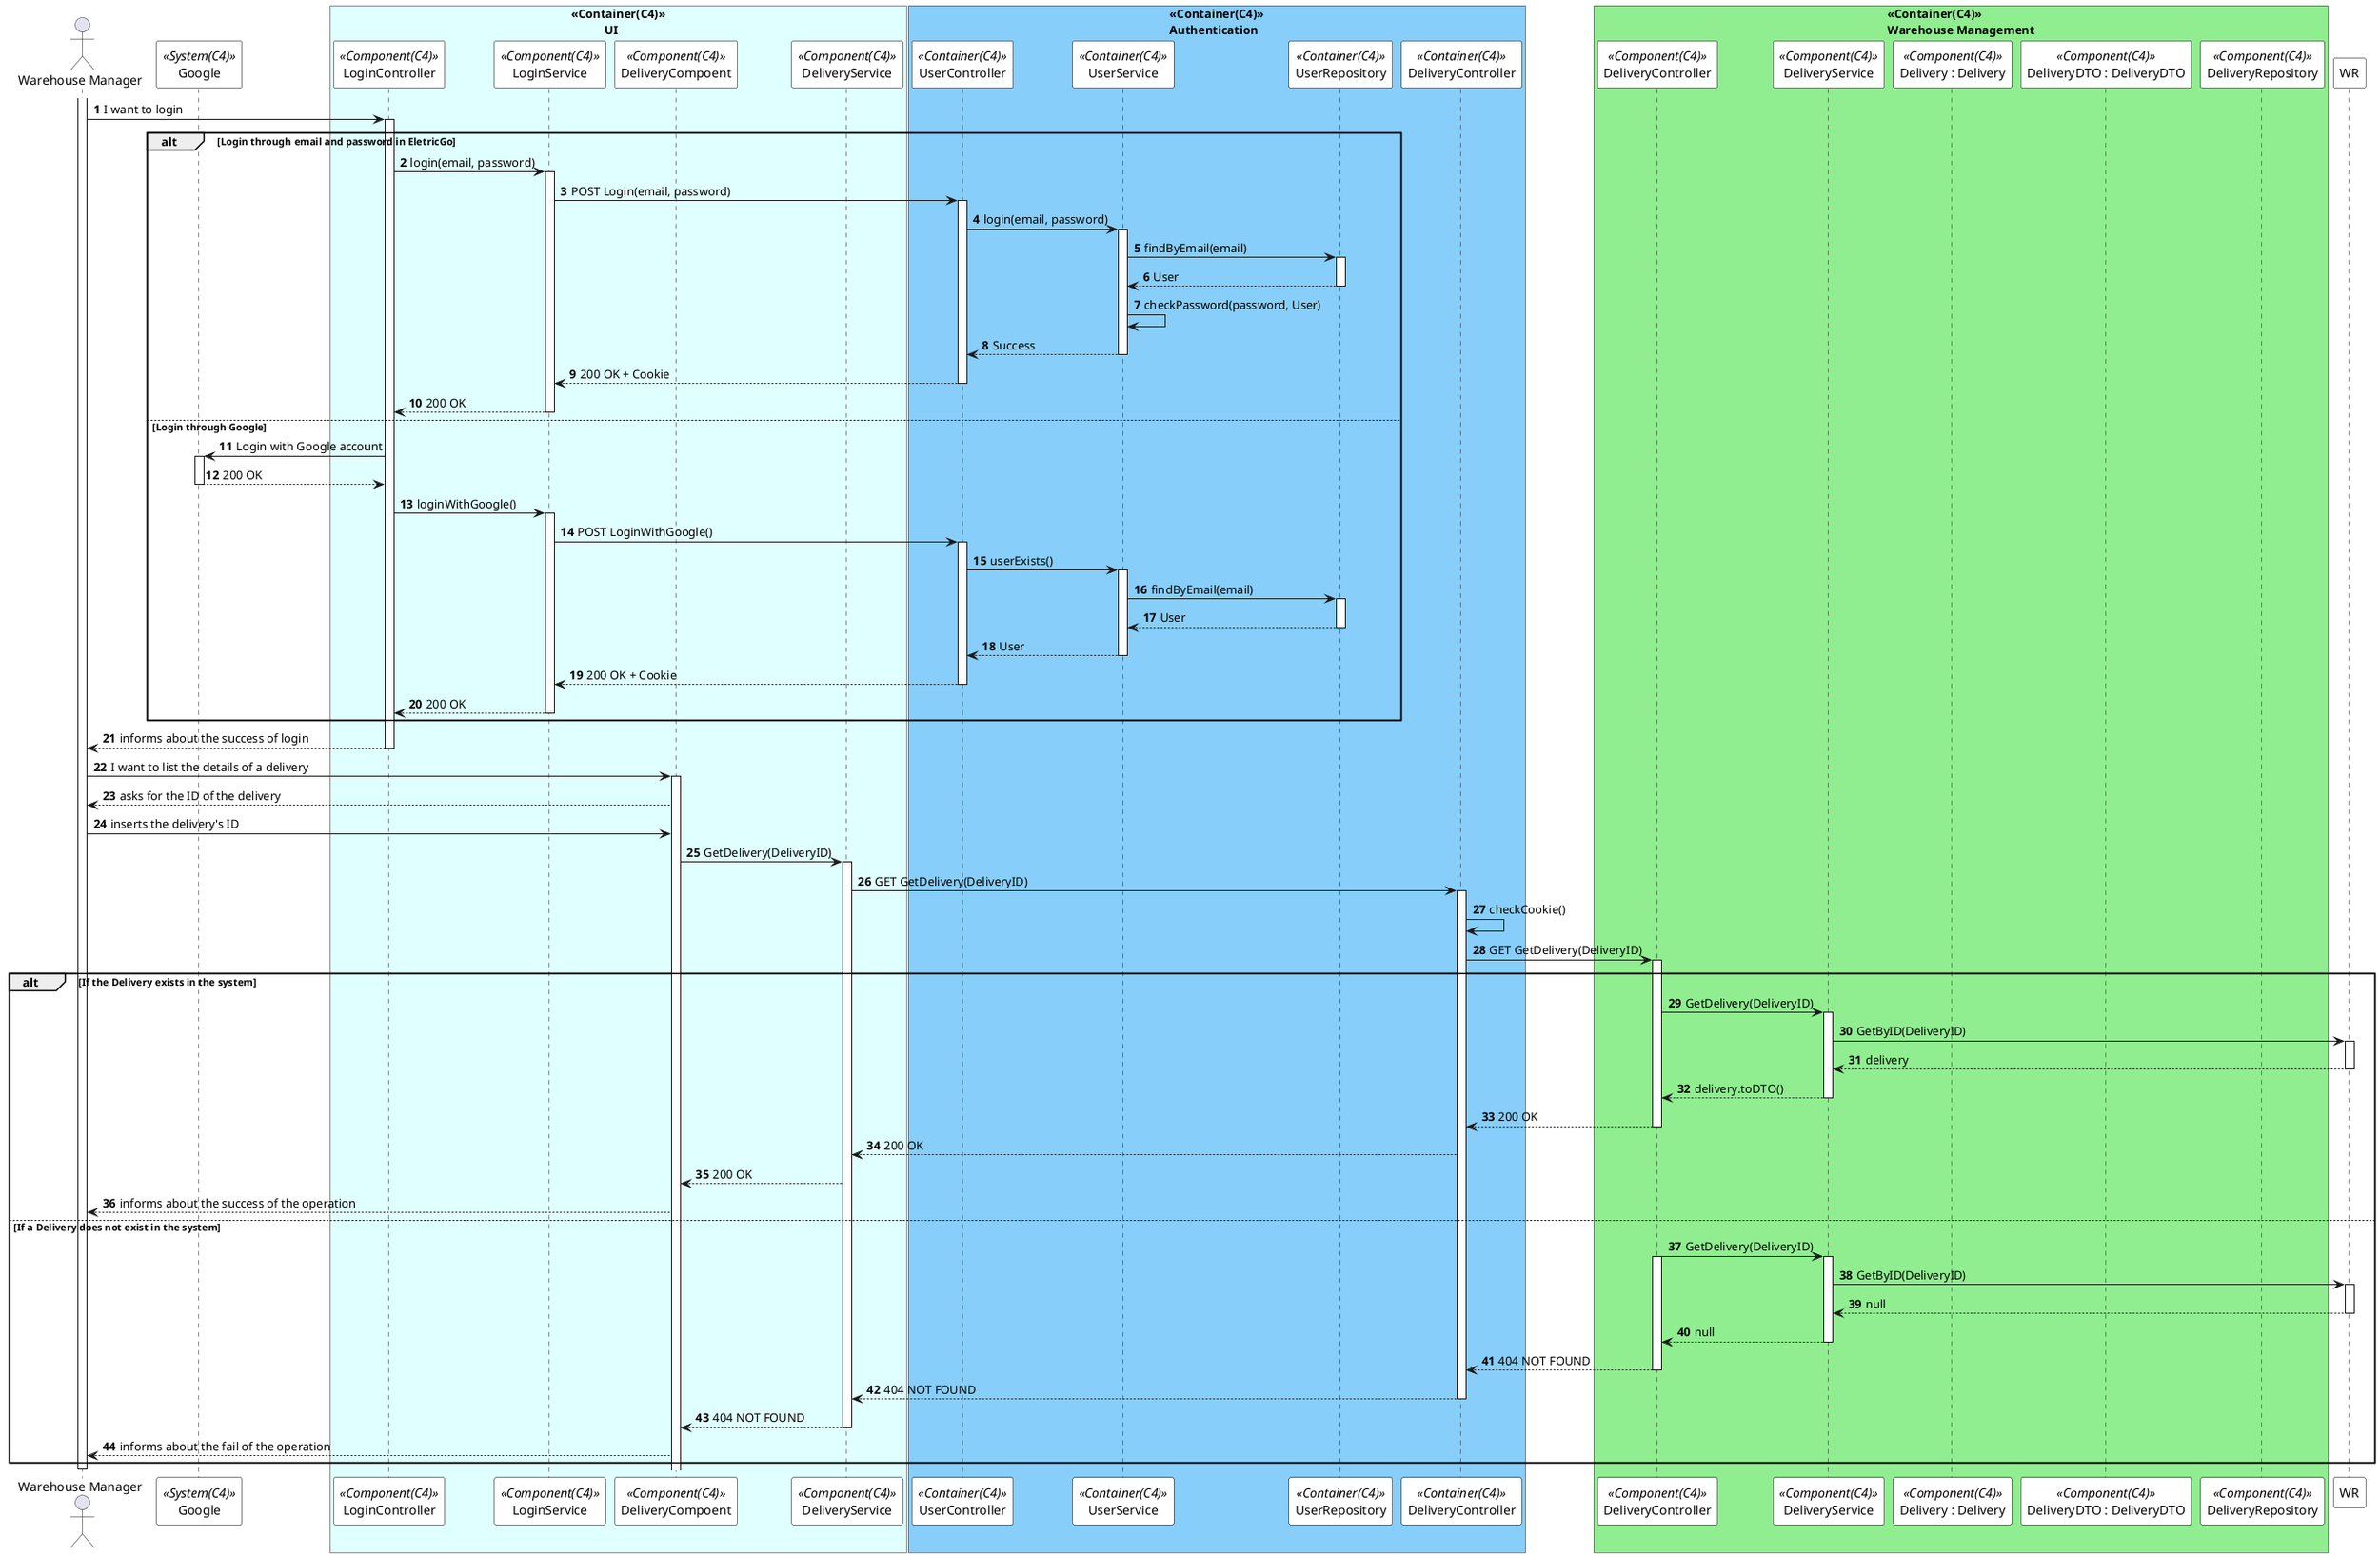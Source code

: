 @startuml getDeliveryByIDSD
autonumber

skinparam sequence {
ParticipantBorderColor black
ParticipantBackgroundColor white
}

actor "Warehouse Manager" as admin

participant Google as Google <<System(C4)>>

box "<<System(C4)>>\n       EletricGo" #LightYellow

    box "<<Container(C4)>>\n           UI" #LightCyan
        
        participant LoginController as LoginC <<Component(C4)>>
        participant LoginService as LoginS <<Component(C4)>>
    
    
    
        participant DeliveryCompoent as DeliveryC <<Component(C4)>>
        participant DeliveryService as DeliveryS <<Component(C4)>>
        

    end box

    box "<<Container(C4)>>\nAuthentication" #LightSkyBlue

        participant UserController as UserCTRL <<Container(C4)>> 
        participant UserService as UserServ <<Container(C4)>> 
        participant UserRepository as UserRepo <<Container(C4)>> 

        participant DeliveryController as DeliveryCTRL <<Container(C4)>>

    end box


    box "<<Container(C4)>>\nWarehouse Management" #LightGreen
        participant DeliveryController as  CTL <<Component(C4)>>
        participant DeliveryService as  SV <<Component(C4)>>
        participant "Delivery : Delivery" as  delivery <<Component(C4)>>
        participant "DeliveryDTO : DeliveryDTO" as  DTO <<Component(C4)>>
        participant DeliveryRepository as  DR <<Component(C4)>>
    end box
end box

activate admin
admin->LoginC: I want to login
activate LoginC

alt Login through email and password in EletricGo


    LoginC -> LoginS: login(email, password)
    activate LoginS
    LoginS -> UserCTRL: POST Login(email, password)
    activate UserCTRL

    UserCTRL -> UserServ: login(email, password)
    activate UserServ
    UserServ -> UserRepo: findByEmail(email)
    activate UserRepo
    UserRepo --> UserServ: User
    deactivate UserRepo
    UserServ -> UserServ: checkPassword(password, User)
    UserServ --> UserCTRL: Success
    deactivate UserServ


    UserCTRL --> LoginS: 200 OK + Cookie
    deactivate UserCTRL

    LoginS --> LoginC: 200 OK
    deactivate LoginS

else Login through Google

    LoginC -> Google: Login with Google account
    activate Google
    Google --> LoginC: 200 OK
    deactivate Google
    LoginC -> LoginS: loginWithGoogle()
    activate LoginS
    LoginS -> UserCTRL: POST LoginWithGoogle()
    activate UserCTRL
    UserCTRL -> UserServ: userExists()
    activate UserServ
    UserServ -> UserRepo: findByEmail(email)
    activate UserRepo
    UserRepo --> UserServ: User
    deactivate UserRepo
    UserServ --> UserCTRL: User
    deactivate UserServ
    UserCTRL --> LoginS: 200 OK + Cookie
    deactivate UserCTRL
    LoginS --> LoginC: 200 OK
    deactivate LoginS

   

end



LoginC --> admin: informs about the success of login
deactivate LoginC

admin -> DeliveryC: I want to list the details of a delivery
activate DeliveryC

DeliveryC --> admin: asks for the ID of the delivery


admin -> DeliveryC: inserts the delivery's ID

DeliveryC -> DeliveryS: GetDelivery(DeliveryID)
activate DeliveryS

DeliveryS -> DeliveryCTRL: GET GetDelivery(DeliveryID)
activate DeliveryCTRL

DeliveryCTRL -> DeliveryCTRL: checkCookie()

DeliveryCTRL -> CTL: GET GetDelivery(DeliveryID)
activate CTL


alt If the Delivery exists in the system

    CTL -> SV : GetDelivery(DeliveryID)
    activate SV

    SV -> WR : GetByID(DeliveryID)
    activate WR

    WR --> SV : delivery
    deactivate WR


    SV --> CTL : delivery.toDTO()
    deactivate WR

    deactivate SV

    CTL --> DeliveryCTRL: 200 OK
    deactivate CTL

    DeliveryCTRL --> DeliveryS: 200 OK

    DeliveryS --> DeliveryC: 200 OK


    DeliveryC --> admin: informs about the success of the operation


else If a Delivery does not exist in the system

    CTL -> SV : GetDelivery(DeliveryID)
    activate CTL
    activate SV



    SV -> WR : GetByID(DeliveryID)
    activate WR

    WR --> SV : null
    deactivate WR

    SV --> CTL : null
    deactivate WR
    deactivate SV

    CTL --> DeliveryCTRL: 404 NOT FOUND
    deactivate CTL
    DeliveryCTRL --> DeliveryS: 404 NOT FOUND
    deactivate DeliveryCTRL

    DeliveryS --> DeliveryC: 404 NOT FOUND
    deactivate DeliveryS

    DeliveryC --> admin: informs about the fail of the operation
    deactivate CTL

end 

deactivate admin

@enduml
